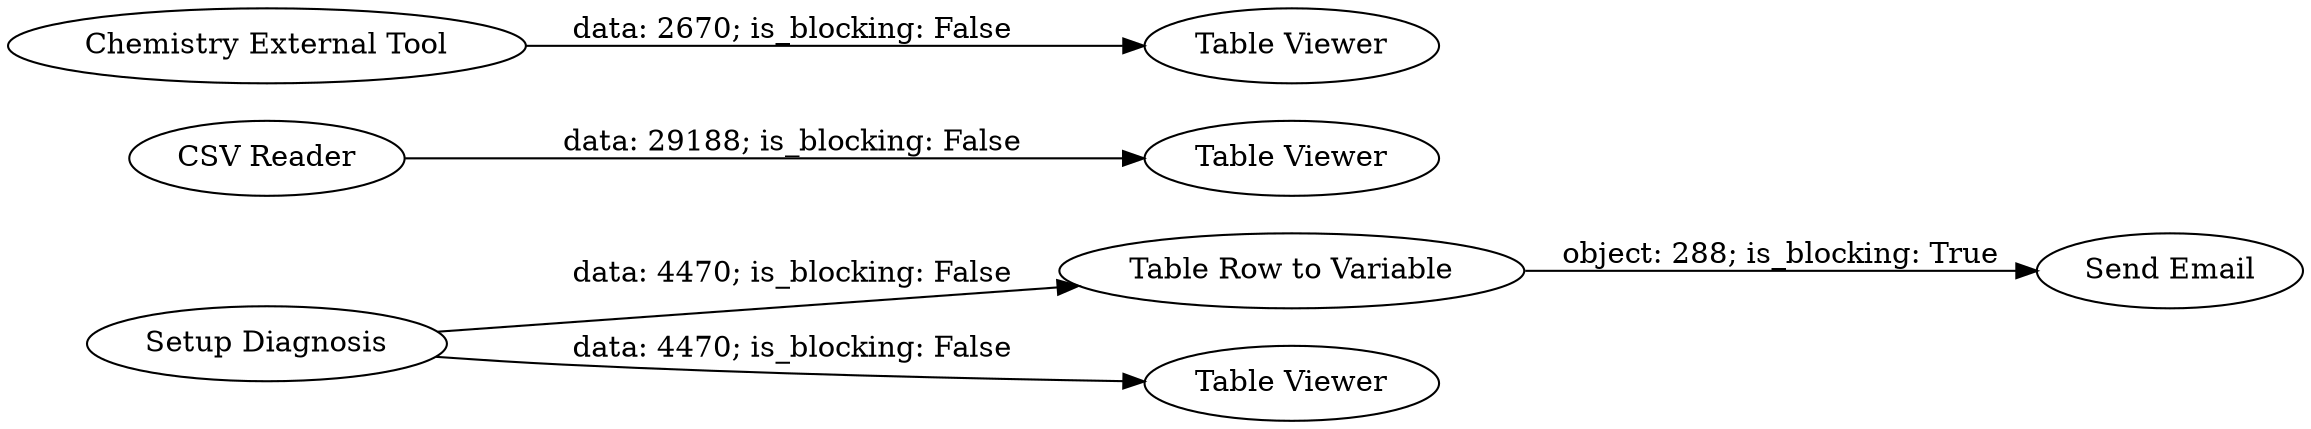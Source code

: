 digraph {
	"6038216218965148112_1" [label="Setup Diagnosis"]
	"6038216218965148112_144" [label="CSV Reader"]
	"6038216218965148112_123" [label="Send Email"]
	"6038216218965148112_147" [label="Table Row to Variable"]
	"6038216218965148112_145" [label="Table Viewer"]
	"6038216218965148112_143" [label="Chemistry External Tool"]
	"6038216218965148112_146" [label="Table Viewer"]
	"6038216218965148112_2" [label="Table Viewer"]
	"6038216218965148112_1" -> "6038216218965148112_2" [label="data: 4470; is_blocking: False"]
	"6038216218965148112_143" -> "6038216218965148112_146" [label="data: 2670; is_blocking: False"]
	"6038216218965148112_144" -> "6038216218965148112_145" [label="data: 29188; is_blocking: False"]
	"6038216218965148112_147" -> "6038216218965148112_123" [label="object: 288; is_blocking: True"]
	"6038216218965148112_1" -> "6038216218965148112_147" [label="data: 4470; is_blocking: False"]
	rankdir=LR
}
